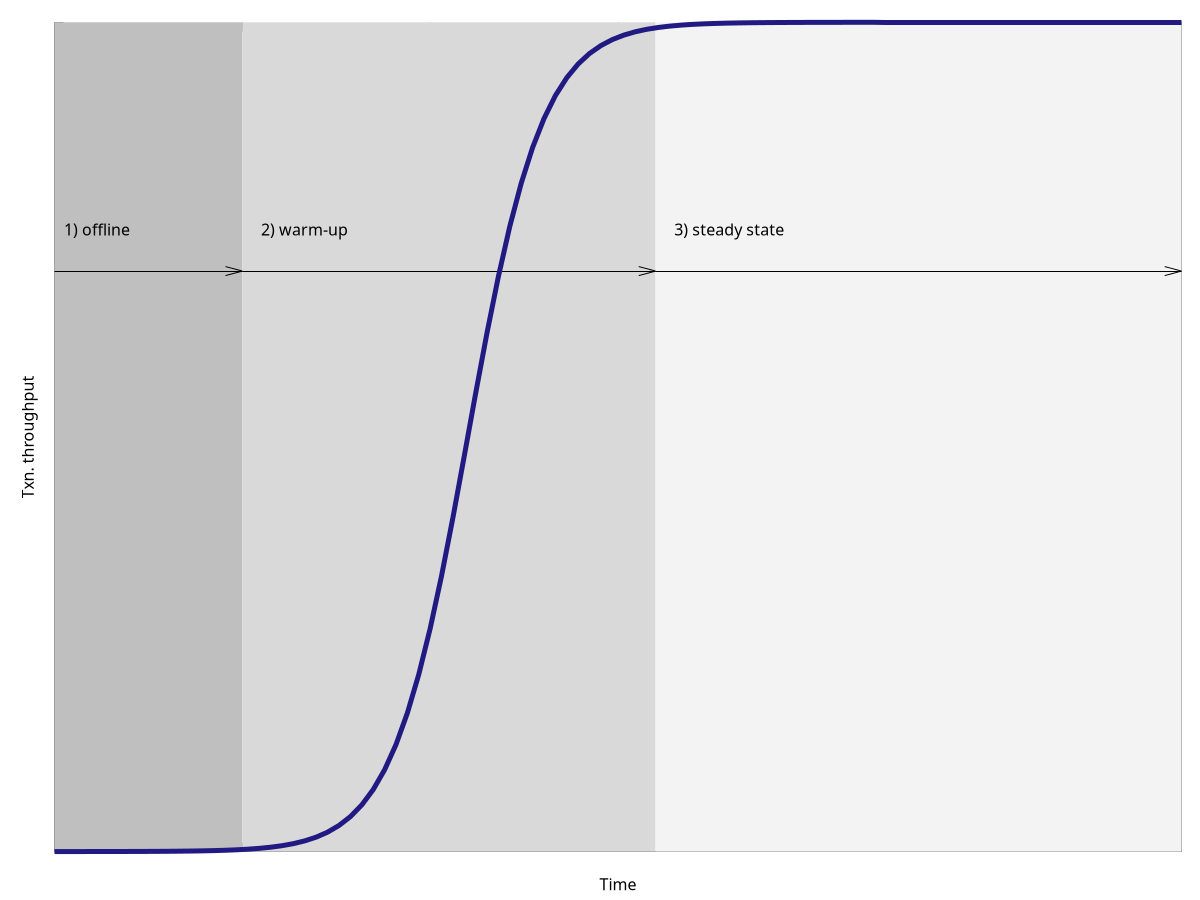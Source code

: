 set terminal cairolatex standalone pdf size 8.5cm,3.3cm dashed transparent font "default,8" \
    header "\\usepackage{xcolor}"
set output "logistic_function.tex"

set style line 11 lc rgb '#808080' lt 1
set border 11 back ls 11
set style line 12 lc rgb '#444444' lt 0 lw 1
set style fill transparent solid 0.5 border

# line styles for ColorBrewer Dark2
# for use with qualitative/categorical data
# provides 8 dark colors based on Set2
# compatible with gnuplot >=4.2
# author: Anna Schneider

# line styles
set style line 1 lw 3 lc rgb '#1B9E77' # dark teal
set style line 2 lw 3 lc rgb '#D95F02' # dark orange
set style line 3 lw 5 lc rgb '#7570B3' # dark lilac
set style line 4 lw 3 lc rgb '#E7298A' # dark magenta
set style line 5 lw 3 lc rgb '#66A61E' # dark lime green
set style line 6 lw 3 lc rgb '#E6AB02' # dark banana
set style line 7 lw 3 lc rgb '#A6761D' # dark tan
set style line 8 lw 3 lc rgb '#666666' # dark gray

# palette
set palette maxcolors 8
set palette defined ( 0 '#1B9E77',\
    	    	      1 '#D95F02',\
		      2 '#7570B3',\
		      3 '#E7298A',\
		      4 '#66A61E',\
		      5 '#E6AB02',\
		      6 '#A6761D',\
		      7 '#666666' )

set lmargin 6
set rmargin 2

set style fill solid 0.2

set key bottom inside right autotitle columnhead invert opaque samplen 2 width 2

set xlabel "Time"
set format x ""
set xrange[-10:20]

set ylabel "Txn. throughput"
set format y ""

f(x)=1/(1+(1/exp(x-1))) 

set arrow from -10, graph 0.7 to -5, graph 0.7 lc rgb '#000000' lw 1 lt 4
set arrow from -5, graph 0.7 to 6, graph 0.7 lc rgb '#000000' lw 1 lt 4
set arrow from 6, graph 0.7 to 20, graph 0.7 lc rgb '#000000' lw 1 lt 4

set style rect fc lt -1 fs solid 0.25 noborder
set obj rect from -10, graph 0 to -5, graph 1
set style rect fc lt -1 fs solid 0.15 noborder
set obj rect from -5, graph 0 to 6, graph 1
set style rect fc lt -1 fs solid 0.05 noborder
set obj rect from 6, graph 0 to 20, graph 1

set label "1) offline" at -9.75, graph 0.75 front
set label "2) warm-up" at -4.5, graph 0.75 front
set label "3) steady state" at 6.5, graph 0.75 front

plot f(x) with lines lc rgb '#201a82' lw 5 notitle
